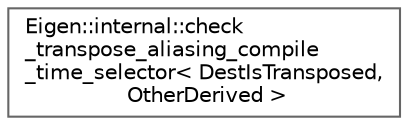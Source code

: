 digraph "Graphical Class Hierarchy"
{
 // LATEX_PDF_SIZE
  bgcolor="transparent";
  edge [fontname=Helvetica,fontsize=10,labelfontname=Helvetica,labelfontsize=10];
  node [fontname=Helvetica,fontsize=10,shape=box,height=0.2,width=0.4];
  rankdir="LR";
  Node0 [id="Node000000",label="Eigen::internal::check\l_transpose_aliasing_compile\l_time_selector\< DestIsTransposed,\l OtherDerived \>",height=0.2,width=0.4,color="grey40", fillcolor="white", style="filled",URL="$structEigen_1_1internal_1_1check__transpose__aliasing__compile__time__selector.html",tooltip=" "];
}
